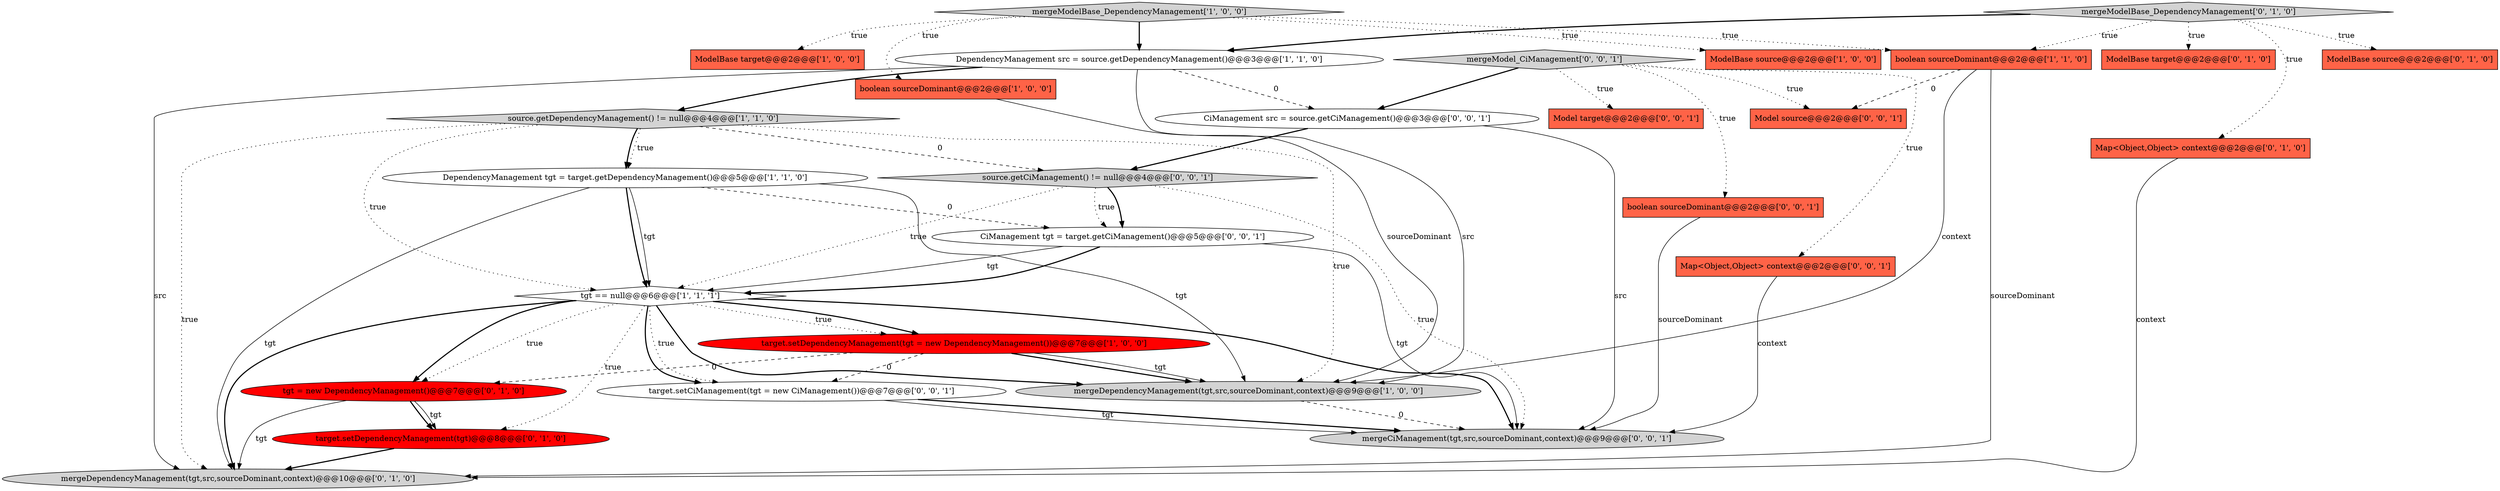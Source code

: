 digraph {
21 [style = filled, label = "boolean sourceDominant@@@2@@@['0', '0', '1']", fillcolor = tomato, shape = box image = "AAA0AAABBB3BBB"];
25 [style = filled, label = "CiManagement tgt = target.getCiManagement()@@@5@@@['0', '0', '1']", fillcolor = white, shape = ellipse image = "AAA0AAABBB3BBB"];
11 [style = filled, label = "target.setDependencyManagement(tgt)@@@8@@@['0', '1', '0']", fillcolor = red, shape = ellipse image = "AAA1AAABBB2BBB"];
17 [style = filled, label = "mergeModelBase_DependencyManagement['0', '1', '0']", fillcolor = lightgray, shape = diamond image = "AAA0AAABBB2BBB"];
12 [style = filled, label = "ModelBase target@@@2@@@['0', '1', '0']", fillcolor = tomato, shape = box image = "AAA0AAABBB2BBB"];
24 [style = filled, label = "source.getCiManagement() != null@@@4@@@['0', '0', '1']", fillcolor = lightgray, shape = diamond image = "AAA0AAABBB3BBB"];
10 [style = filled, label = "source.getDependencyManagement() != null@@@4@@@['1', '1', '0']", fillcolor = lightgray, shape = diamond image = "AAA0AAABBB1BBB"];
9 [style = filled, label = "boolean sourceDominant@@@2@@@['1', '1', '0']", fillcolor = tomato, shape = box image = "AAA0AAABBB1BBB"];
20 [style = filled, label = "Map<Object,Object> context@@@2@@@['0', '0', '1']", fillcolor = tomato, shape = box image = "AAA0AAABBB3BBB"];
14 [style = filled, label = "Map<Object,Object> context@@@2@@@['0', '1', '0']", fillcolor = tomato, shape = box image = "AAA0AAABBB2BBB"];
13 [style = filled, label = "tgt = new DependencyManagement()@@@7@@@['0', '1', '0']", fillcolor = red, shape = ellipse image = "AAA1AAABBB2BBB"];
23 [style = filled, label = "target.setCiManagement(tgt = new CiManagement())@@@7@@@['0', '0', '1']", fillcolor = white, shape = ellipse image = "AAA0AAABBB3BBB"];
19 [style = filled, label = "Model target@@@2@@@['0', '0', '1']", fillcolor = tomato, shape = box image = "AAA0AAABBB3BBB"];
22 [style = filled, label = "CiManagement src = source.getCiManagement()@@@3@@@['0', '0', '1']", fillcolor = white, shape = ellipse image = "AAA0AAABBB3BBB"];
15 [style = filled, label = "mergeDependencyManagement(tgt,src,sourceDominant,context)@@@10@@@['0', '1', '0']", fillcolor = lightgray, shape = ellipse image = "AAA0AAABBB2BBB"];
3 [style = filled, label = "ModelBase source@@@2@@@['1', '0', '0']", fillcolor = tomato, shape = box image = "AAA0AAABBB1BBB"];
26 [style = filled, label = "Model source@@@2@@@['0', '0', '1']", fillcolor = tomato, shape = box image = "AAA0AAABBB3BBB"];
7 [style = filled, label = "tgt == null@@@6@@@['1', '1', '1']", fillcolor = white, shape = diamond image = "AAA0AAABBB1BBB"];
8 [style = filled, label = "mergeDependencyManagement(tgt,src,sourceDominant,context)@@@9@@@['1', '0', '0']", fillcolor = lightgray, shape = ellipse image = "AAA0AAABBB1BBB"];
4 [style = filled, label = "boolean sourceDominant@@@2@@@['1', '0', '0']", fillcolor = tomato, shape = box image = "AAA0AAABBB1BBB"];
2 [style = filled, label = "DependencyManagement tgt = target.getDependencyManagement()@@@5@@@['1', '1', '0']", fillcolor = white, shape = ellipse image = "AAA0AAABBB1BBB"];
16 [style = filled, label = "ModelBase source@@@2@@@['0', '1', '0']", fillcolor = tomato, shape = box image = "AAA0AAABBB2BBB"];
18 [style = filled, label = "mergeModel_CiManagement['0', '0', '1']", fillcolor = lightgray, shape = diamond image = "AAA0AAABBB3BBB"];
1 [style = filled, label = "DependencyManagement src = source.getDependencyManagement()@@@3@@@['1', '1', '0']", fillcolor = white, shape = ellipse image = "AAA0AAABBB1BBB"];
5 [style = filled, label = "target.setDependencyManagement(tgt = new DependencyManagement())@@@7@@@['1', '0', '0']", fillcolor = red, shape = ellipse image = "AAA1AAABBB1BBB"];
0 [style = filled, label = "mergeModelBase_DependencyManagement['1', '0', '0']", fillcolor = lightgray, shape = diamond image = "AAA0AAABBB1BBB"];
6 [style = filled, label = "ModelBase target@@@2@@@['1', '0', '0']", fillcolor = tomato, shape = box image = "AAA0AAABBB1BBB"];
27 [style = filled, label = "mergeCiManagement(tgt,src,sourceDominant,context)@@@9@@@['0', '0', '1']", fillcolor = lightgray, shape = ellipse image = "AAA0AAABBB3BBB"];
7->13 [style = bold, label=""];
5->13 [style = dashed, label="0"];
5->8 [style = bold, label=""];
10->8 [style = dotted, label="true"];
17->1 [style = bold, label=""];
25->7 [style = solid, label="tgt"];
23->27 [style = bold, label=""];
24->25 [style = dotted, label="true"];
5->23 [style = dashed, label="0"];
7->13 [style = dotted, label="true"];
0->4 [style = dotted, label="true"];
18->19 [style = dotted, label="true"];
18->21 [style = dotted, label="true"];
17->14 [style = dotted, label="true"];
14->15 [style = solid, label="context"];
18->20 [style = dotted, label="true"];
24->27 [style = dotted, label="true"];
1->15 [style = solid, label="src"];
13->15 [style = solid, label="tgt"];
7->8 [style = bold, label=""];
25->7 [style = bold, label=""];
13->11 [style = bold, label=""];
0->6 [style = dotted, label="true"];
1->8 [style = solid, label="src"];
11->15 [style = bold, label=""];
1->22 [style = dashed, label="0"];
7->5 [style = dotted, label="true"];
17->16 [style = dotted, label="true"];
10->15 [style = dotted, label="true"];
25->27 [style = solid, label="tgt"];
21->27 [style = solid, label="sourceDominant"];
22->27 [style = solid, label="src"];
7->5 [style = bold, label=""];
18->22 [style = bold, label=""];
5->8 [style = solid, label="tgt"];
7->23 [style = dotted, label="true"];
7->11 [style = dotted, label="true"];
2->7 [style = solid, label="tgt"];
17->12 [style = dotted, label="true"];
10->2 [style = dotted, label="true"];
18->26 [style = dotted, label="true"];
0->1 [style = bold, label=""];
20->27 [style = solid, label="context"];
9->8 [style = solid, label="context"];
24->25 [style = bold, label=""];
7->23 [style = bold, label=""];
17->9 [style = dotted, label="true"];
9->26 [style = dashed, label="0"];
2->25 [style = dashed, label="0"];
7->27 [style = bold, label=""];
7->15 [style = bold, label=""];
23->27 [style = solid, label="tgt"];
10->7 [style = dotted, label="true"];
10->2 [style = bold, label=""];
2->8 [style = solid, label="tgt"];
13->11 [style = solid, label="tgt"];
0->3 [style = dotted, label="true"];
8->27 [style = dashed, label="0"];
2->7 [style = bold, label=""];
22->24 [style = bold, label=""];
4->8 [style = solid, label="sourceDominant"];
1->10 [style = bold, label=""];
0->9 [style = dotted, label="true"];
10->24 [style = dashed, label="0"];
24->7 [style = dotted, label="true"];
9->15 [style = solid, label="sourceDominant"];
2->15 [style = solid, label="tgt"];
}
